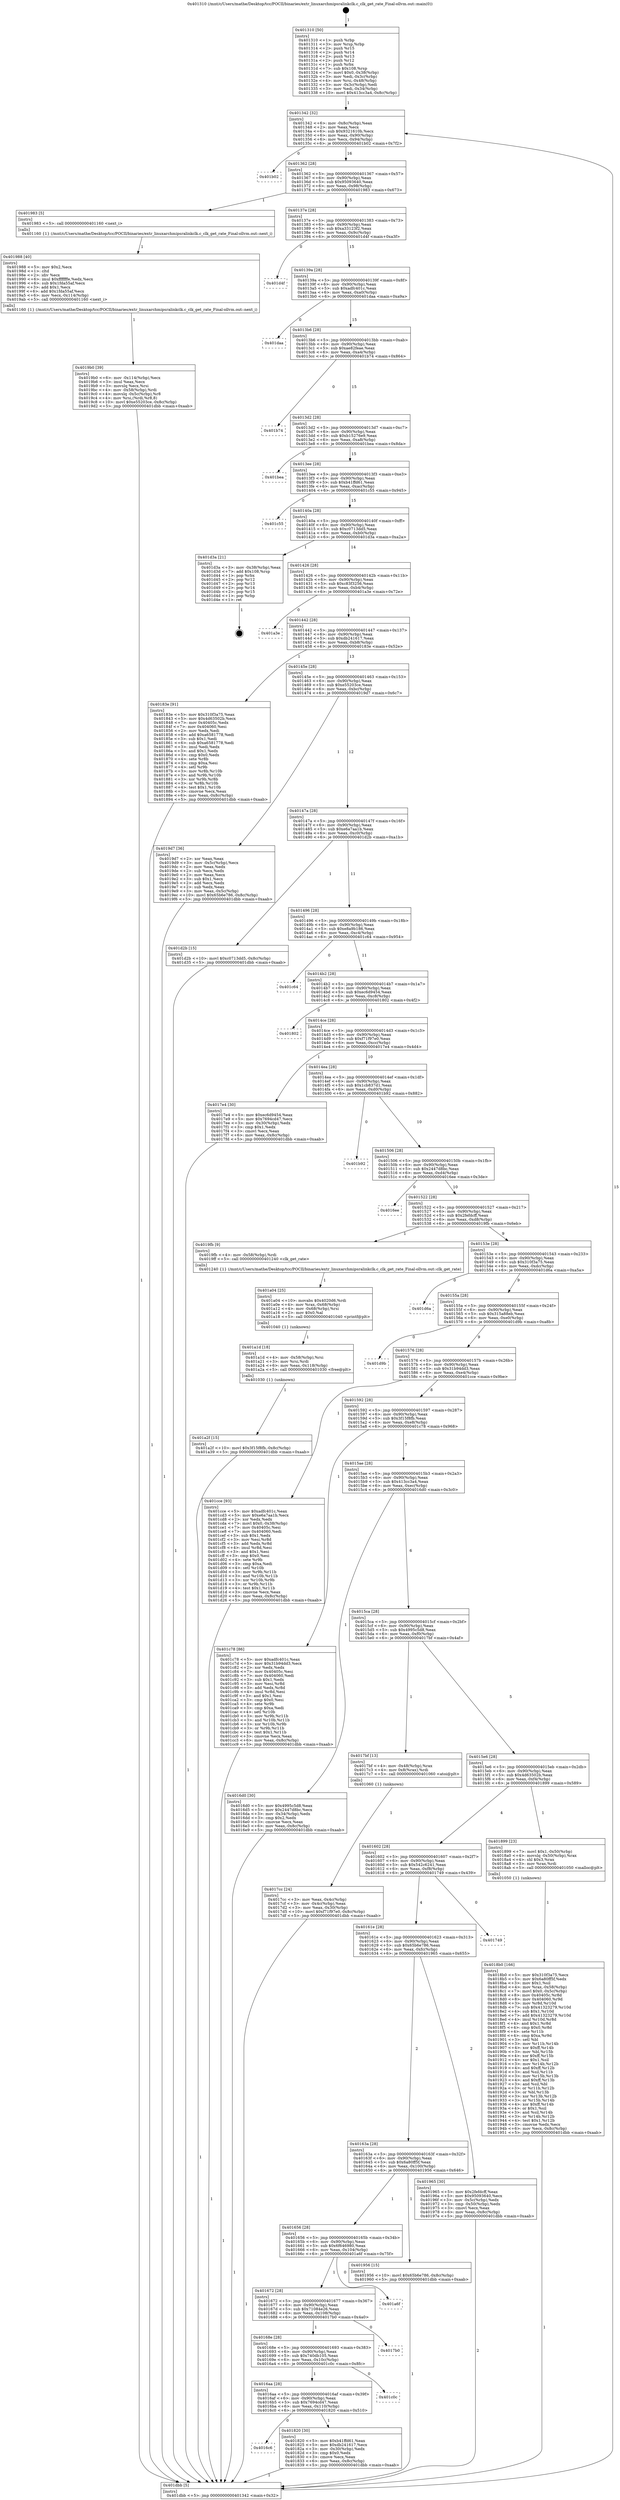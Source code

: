 digraph "0x401310" {
  label = "0x401310 (/mnt/c/Users/mathe/Desktop/tcc/POCII/binaries/extr_linuxarchmipsralinkclk.c_clk_get_rate_Final-ollvm.out::main(0))"
  labelloc = "t"
  node[shape=record]

  Entry [label="",width=0.3,height=0.3,shape=circle,fillcolor=black,style=filled]
  "0x401342" [label="{
     0x401342 [32]\l
     | [instrs]\l
     &nbsp;&nbsp;0x401342 \<+6\>: mov -0x8c(%rbp),%eax\l
     &nbsp;&nbsp;0x401348 \<+2\>: mov %eax,%ecx\l
     &nbsp;&nbsp;0x40134a \<+6\>: sub $0x9321610b,%ecx\l
     &nbsp;&nbsp;0x401350 \<+6\>: mov %eax,-0x90(%rbp)\l
     &nbsp;&nbsp;0x401356 \<+6\>: mov %ecx,-0x94(%rbp)\l
     &nbsp;&nbsp;0x40135c \<+6\>: je 0000000000401b02 \<main+0x7f2\>\l
  }"]
  "0x401b02" [label="{
     0x401b02\l
  }", style=dashed]
  "0x401362" [label="{
     0x401362 [28]\l
     | [instrs]\l
     &nbsp;&nbsp;0x401362 \<+5\>: jmp 0000000000401367 \<main+0x57\>\l
     &nbsp;&nbsp;0x401367 \<+6\>: mov -0x90(%rbp),%eax\l
     &nbsp;&nbsp;0x40136d \<+5\>: sub $0x95093640,%eax\l
     &nbsp;&nbsp;0x401372 \<+6\>: mov %eax,-0x98(%rbp)\l
     &nbsp;&nbsp;0x401378 \<+6\>: je 0000000000401983 \<main+0x673\>\l
  }"]
  Exit [label="",width=0.3,height=0.3,shape=circle,fillcolor=black,style=filled,peripheries=2]
  "0x401983" [label="{
     0x401983 [5]\l
     | [instrs]\l
     &nbsp;&nbsp;0x401983 \<+5\>: call 0000000000401160 \<next_i\>\l
     | [calls]\l
     &nbsp;&nbsp;0x401160 \{1\} (/mnt/c/Users/mathe/Desktop/tcc/POCII/binaries/extr_linuxarchmipsralinkclk.c_clk_get_rate_Final-ollvm.out::next_i)\l
  }"]
  "0x40137e" [label="{
     0x40137e [28]\l
     | [instrs]\l
     &nbsp;&nbsp;0x40137e \<+5\>: jmp 0000000000401383 \<main+0x73\>\l
     &nbsp;&nbsp;0x401383 \<+6\>: mov -0x90(%rbp),%eax\l
     &nbsp;&nbsp;0x401389 \<+5\>: sub $0xa33123f2,%eax\l
     &nbsp;&nbsp;0x40138e \<+6\>: mov %eax,-0x9c(%rbp)\l
     &nbsp;&nbsp;0x401394 \<+6\>: je 0000000000401d4f \<main+0xa3f\>\l
  }"]
  "0x401a2f" [label="{
     0x401a2f [15]\l
     | [instrs]\l
     &nbsp;&nbsp;0x401a2f \<+10\>: movl $0x3f15f8fb,-0x8c(%rbp)\l
     &nbsp;&nbsp;0x401a39 \<+5\>: jmp 0000000000401dbb \<main+0xaab\>\l
  }"]
  "0x401d4f" [label="{
     0x401d4f\l
  }", style=dashed]
  "0x40139a" [label="{
     0x40139a [28]\l
     | [instrs]\l
     &nbsp;&nbsp;0x40139a \<+5\>: jmp 000000000040139f \<main+0x8f\>\l
     &nbsp;&nbsp;0x40139f \<+6\>: mov -0x90(%rbp),%eax\l
     &nbsp;&nbsp;0x4013a5 \<+5\>: sub $0xadfc401c,%eax\l
     &nbsp;&nbsp;0x4013aa \<+6\>: mov %eax,-0xa0(%rbp)\l
     &nbsp;&nbsp;0x4013b0 \<+6\>: je 0000000000401daa \<main+0xa9a\>\l
  }"]
  "0x401a1d" [label="{
     0x401a1d [18]\l
     | [instrs]\l
     &nbsp;&nbsp;0x401a1d \<+4\>: mov -0x58(%rbp),%rsi\l
     &nbsp;&nbsp;0x401a21 \<+3\>: mov %rsi,%rdi\l
     &nbsp;&nbsp;0x401a24 \<+6\>: mov %eax,-0x118(%rbp)\l
     &nbsp;&nbsp;0x401a2a \<+5\>: call 0000000000401030 \<free@plt\>\l
     | [calls]\l
     &nbsp;&nbsp;0x401030 \{1\} (unknown)\l
  }"]
  "0x401daa" [label="{
     0x401daa\l
  }", style=dashed]
  "0x4013b6" [label="{
     0x4013b6 [28]\l
     | [instrs]\l
     &nbsp;&nbsp;0x4013b6 \<+5\>: jmp 00000000004013bb \<main+0xab\>\l
     &nbsp;&nbsp;0x4013bb \<+6\>: mov -0x90(%rbp),%eax\l
     &nbsp;&nbsp;0x4013c1 \<+5\>: sub $0xae82feae,%eax\l
     &nbsp;&nbsp;0x4013c6 \<+6\>: mov %eax,-0xa4(%rbp)\l
     &nbsp;&nbsp;0x4013cc \<+6\>: je 0000000000401b74 \<main+0x864\>\l
  }"]
  "0x401a04" [label="{
     0x401a04 [25]\l
     | [instrs]\l
     &nbsp;&nbsp;0x401a04 \<+10\>: movabs $0x4020d6,%rdi\l
     &nbsp;&nbsp;0x401a0e \<+4\>: mov %rax,-0x68(%rbp)\l
     &nbsp;&nbsp;0x401a12 \<+4\>: mov -0x68(%rbp),%rsi\l
     &nbsp;&nbsp;0x401a16 \<+2\>: mov $0x0,%al\l
     &nbsp;&nbsp;0x401a18 \<+5\>: call 0000000000401040 \<printf@plt\>\l
     | [calls]\l
     &nbsp;&nbsp;0x401040 \{1\} (unknown)\l
  }"]
  "0x401b74" [label="{
     0x401b74\l
  }", style=dashed]
  "0x4013d2" [label="{
     0x4013d2 [28]\l
     | [instrs]\l
     &nbsp;&nbsp;0x4013d2 \<+5\>: jmp 00000000004013d7 \<main+0xc7\>\l
     &nbsp;&nbsp;0x4013d7 \<+6\>: mov -0x90(%rbp),%eax\l
     &nbsp;&nbsp;0x4013dd \<+5\>: sub $0xb15276e9,%eax\l
     &nbsp;&nbsp;0x4013e2 \<+6\>: mov %eax,-0xa8(%rbp)\l
     &nbsp;&nbsp;0x4013e8 \<+6\>: je 0000000000401bea \<main+0x8da\>\l
  }"]
  "0x4019b0" [label="{
     0x4019b0 [39]\l
     | [instrs]\l
     &nbsp;&nbsp;0x4019b0 \<+6\>: mov -0x114(%rbp),%ecx\l
     &nbsp;&nbsp;0x4019b6 \<+3\>: imul %eax,%ecx\l
     &nbsp;&nbsp;0x4019b9 \<+3\>: movslq %ecx,%rsi\l
     &nbsp;&nbsp;0x4019bc \<+4\>: mov -0x58(%rbp),%rdi\l
     &nbsp;&nbsp;0x4019c0 \<+4\>: movslq -0x5c(%rbp),%r8\l
     &nbsp;&nbsp;0x4019c4 \<+4\>: mov %rsi,(%rdi,%r8,8)\l
     &nbsp;&nbsp;0x4019c8 \<+10\>: movl $0xe55203ce,-0x8c(%rbp)\l
     &nbsp;&nbsp;0x4019d2 \<+5\>: jmp 0000000000401dbb \<main+0xaab\>\l
  }"]
  "0x401bea" [label="{
     0x401bea\l
  }", style=dashed]
  "0x4013ee" [label="{
     0x4013ee [28]\l
     | [instrs]\l
     &nbsp;&nbsp;0x4013ee \<+5\>: jmp 00000000004013f3 \<main+0xe3\>\l
     &nbsp;&nbsp;0x4013f3 \<+6\>: mov -0x90(%rbp),%eax\l
     &nbsp;&nbsp;0x4013f9 \<+5\>: sub $0xb41ffd61,%eax\l
     &nbsp;&nbsp;0x4013fe \<+6\>: mov %eax,-0xac(%rbp)\l
     &nbsp;&nbsp;0x401404 \<+6\>: je 0000000000401c55 \<main+0x945\>\l
  }"]
  "0x401988" [label="{
     0x401988 [40]\l
     | [instrs]\l
     &nbsp;&nbsp;0x401988 \<+5\>: mov $0x2,%ecx\l
     &nbsp;&nbsp;0x40198d \<+1\>: cltd\l
     &nbsp;&nbsp;0x40198e \<+2\>: idiv %ecx\l
     &nbsp;&nbsp;0x401990 \<+6\>: imul $0xfffffffe,%edx,%ecx\l
     &nbsp;&nbsp;0x401996 \<+6\>: sub $0x1fda55af,%ecx\l
     &nbsp;&nbsp;0x40199c \<+3\>: add $0x1,%ecx\l
     &nbsp;&nbsp;0x40199f \<+6\>: add $0x1fda55af,%ecx\l
     &nbsp;&nbsp;0x4019a5 \<+6\>: mov %ecx,-0x114(%rbp)\l
     &nbsp;&nbsp;0x4019ab \<+5\>: call 0000000000401160 \<next_i\>\l
     | [calls]\l
     &nbsp;&nbsp;0x401160 \{1\} (/mnt/c/Users/mathe/Desktop/tcc/POCII/binaries/extr_linuxarchmipsralinkclk.c_clk_get_rate_Final-ollvm.out::next_i)\l
  }"]
  "0x401c55" [label="{
     0x401c55\l
  }", style=dashed]
  "0x40140a" [label="{
     0x40140a [28]\l
     | [instrs]\l
     &nbsp;&nbsp;0x40140a \<+5\>: jmp 000000000040140f \<main+0xff\>\l
     &nbsp;&nbsp;0x40140f \<+6\>: mov -0x90(%rbp),%eax\l
     &nbsp;&nbsp;0x401415 \<+5\>: sub $0xc0713dd5,%eax\l
     &nbsp;&nbsp;0x40141a \<+6\>: mov %eax,-0xb0(%rbp)\l
     &nbsp;&nbsp;0x401420 \<+6\>: je 0000000000401d3a \<main+0xa2a\>\l
  }"]
  "0x4018b0" [label="{
     0x4018b0 [166]\l
     | [instrs]\l
     &nbsp;&nbsp;0x4018b0 \<+5\>: mov $0x310f3a75,%ecx\l
     &nbsp;&nbsp;0x4018b5 \<+5\>: mov $0x6a80ff5f,%edx\l
     &nbsp;&nbsp;0x4018ba \<+3\>: mov $0x1,%sil\l
     &nbsp;&nbsp;0x4018bd \<+4\>: mov %rax,-0x58(%rbp)\l
     &nbsp;&nbsp;0x4018c1 \<+7\>: movl $0x0,-0x5c(%rbp)\l
     &nbsp;&nbsp;0x4018c8 \<+8\>: mov 0x40405c,%r8d\l
     &nbsp;&nbsp;0x4018d0 \<+8\>: mov 0x404060,%r9d\l
     &nbsp;&nbsp;0x4018d8 \<+3\>: mov %r8d,%r10d\l
     &nbsp;&nbsp;0x4018db \<+7\>: sub $0x41323279,%r10d\l
     &nbsp;&nbsp;0x4018e2 \<+4\>: sub $0x1,%r10d\l
     &nbsp;&nbsp;0x4018e6 \<+7\>: add $0x41323279,%r10d\l
     &nbsp;&nbsp;0x4018ed \<+4\>: imul %r10d,%r8d\l
     &nbsp;&nbsp;0x4018f1 \<+4\>: and $0x1,%r8d\l
     &nbsp;&nbsp;0x4018f5 \<+4\>: cmp $0x0,%r8d\l
     &nbsp;&nbsp;0x4018f9 \<+4\>: sete %r11b\l
     &nbsp;&nbsp;0x4018fd \<+4\>: cmp $0xa,%r9d\l
     &nbsp;&nbsp;0x401901 \<+3\>: setl %bl\l
     &nbsp;&nbsp;0x401904 \<+3\>: mov %r11b,%r14b\l
     &nbsp;&nbsp;0x401907 \<+4\>: xor $0xff,%r14b\l
     &nbsp;&nbsp;0x40190b \<+3\>: mov %bl,%r15b\l
     &nbsp;&nbsp;0x40190e \<+4\>: xor $0xff,%r15b\l
     &nbsp;&nbsp;0x401912 \<+4\>: xor $0x1,%sil\l
     &nbsp;&nbsp;0x401916 \<+3\>: mov %r14b,%r12b\l
     &nbsp;&nbsp;0x401919 \<+4\>: and $0xff,%r12b\l
     &nbsp;&nbsp;0x40191d \<+3\>: and %sil,%r11b\l
     &nbsp;&nbsp;0x401920 \<+3\>: mov %r15b,%r13b\l
     &nbsp;&nbsp;0x401923 \<+4\>: and $0xff,%r13b\l
     &nbsp;&nbsp;0x401927 \<+3\>: and %sil,%bl\l
     &nbsp;&nbsp;0x40192a \<+3\>: or %r11b,%r12b\l
     &nbsp;&nbsp;0x40192d \<+3\>: or %bl,%r13b\l
     &nbsp;&nbsp;0x401930 \<+3\>: xor %r13b,%r12b\l
     &nbsp;&nbsp;0x401933 \<+3\>: or %r15b,%r14b\l
     &nbsp;&nbsp;0x401936 \<+4\>: xor $0xff,%r14b\l
     &nbsp;&nbsp;0x40193a \<+4\>: or $0x1,%sil\l
     &nbsp;&nbsp;0x40193e \<+3\>: and %sil,%r14b\l
     &nbsp;&nbsp;0x401941 \<+3\>: or %r14b,%r12b\l
     &nbsp;&nbsp;0x401944 \<+4\>: test $0x1,%r12b\l
     &nbsp;&nbsp;0x401948 \<+3\>: cmovne %edx,%ecx\l
     &nbsp;&nbsp;0x40194b \<+6\>: mov %ecx,-0x8c(%rbp)\l
     &nbsp;&nbsp;0x401951 \<+5\>: jmp 0000000000401dbb \<main+0xaab\>\l
  }"]
  "0x401d3a" [label="{
     0x401d3a [21]\l
     | [instrs]\l
     &nbsp;&nbsp;0x401d3a \<+3\>: mov -0x38(%rbp),%eax\l
     &nbsp;&nbsp;0x401d3d \<+7\>: add $0x108,%rsp\l
     &nbsp;&nbsp;0x401d44 \<+1\>: pop %rbx\l
     &nbsp;&nbsp;0x401d45 \<+2\>: pop %r12\l
     &nbsp;&nbsp;0x401d47 \<+2\>: pop %r13\l
     &nbsp;&nbsp;0x401d49 \<+2\>: pop %r14\l
     &nbsp;&nbsp;0x401d4b \<+2\>: pop %r15\l
     &nbsp;&nbsp;0x401d4d \<+1\>: pop %rbp\l
     &nbsp;&nbsp;0x401d4e \<+1\>: ret\l
  }"]
  "0x401426" [label="{
     0x401426 [28]\l
     | [instrs]\l
     &nbsp;&nbsp;0x401426 \<+5\>: jmp 000000000040142b \<main+0x11b\>\l
     &nbsp;&nbsp;0x40142b \<+6\>: mov -0x90(%rbp),%eax\l
     &nbsp;&nbsp;0x401431 \<+5\>: sub $0xc83f3256,%eax\l
     &nbsp;&nbsp;0x401436 \<+6\>: mov %eax,-0xb4(%rbp)\l
     &nbsp;&nbsp;0x40143c \<+6\>: je 0000000000401a3e \<main+0x72e\>\l
  }"]
  "0x4016c6" [label="{
     0x4016c6\l
  }", style=dashed]
  "0x401a3e" [label="{
     0x401a3e\l
  }", style=dashed]
  "0x401442" [label="{
     0x401442 [28]\l
     | [instrs]\l
     &nbsp;&nbsp;0x401442 \<+5\>: jmp 0000000000401447 \<main+0x137\>\l
     &nbsp;&nbsp;0x401447 \<+6\>: mov -0x90(%rbp),%eax\l
     &nbsp;&nbsp;0x40144d \<+5\>: sub $0xdb241617,%eax\l
     &nbsp;&nbsp;0x401452 \<+6\>: mov %eax,-0xb8(%rbp)\l
     &nbsp;&nbsp;0x401458 \<+6\>: je 000000000040183e \<main+0x52e\>\l
  }"]
  "0x401820" [label="{
     0x401820 [30]\l
     | [instrs]\l
     &nbsp;&nbsp;0x401820 \<+5\>: mov $0xb41ffd61,%eax\l
     &nbsp;&nbsp;0x401825 \<+5\>: mov $0xdb241617,%ecx\l
     &nbsp;&nbsp;0x40182a \<+3\>: mov -0x30(%rbp),%edx\l
     &nbsp;&nbsp;0x40182d \<+3\>: cmp $0x0,%edx\l
     &nbsp;&nbsp;0x401830 \<+3\>: cmove %ecx,%eax\l
     &nbsp;&nbsp;0x401833 \<+6\>: mov %eax,-0x8c(%rbp)\l
     &nbsp;&nbsp;0x401839 \<+5\>: jmp 0000000000401dbb \<main+0xaab\>\l
  }"]
  "0x40183e" [label="{
     0x40183e [91]\l
     | [instrs]\l
     &nbsp;&nbsp;0x40183e \<+5\>: mov $0x310f3a75,%eax\l
     &nbsp;&nbsp;0x401843 \<+5\>: mov $0x4d63502b,%ecx\l
     &nbsp;&nbsp;0x401848 \<+7\>: mov 0x40405c,%edx\l
     &nbsp;&nbsp;0x40184f \<+7\>: mov 0x404060,%esi\l
     &nbsp;&nbsp;0x401856 \<+2\>: mov %edx,%edi\l
     &nbsp;&nbsp;0x401858 \<+6\>: add $0xa6581778,%edi\l
     &nbsp;&nbsp;0x40185e \<+3\>: sub $0x1,%edi\l
     &nbsp;&nbsp;0x401861 \<+6\>: sub $0xa6581778,%edi\l
     &nbsp;&nbsp;0x401867 \<+3\>: imul %edi,%edx\l
     &nbsp;&nbsp;0x40186a \<+3\>: and $0x1,%edx\l
     &nbsp;&nbsp;0x40186d \<+3\>: cmp $0x0,%edx\l
     &nbsp;&nbsp;0x401870 \<+4\>: sete %r8b\l
     &nbsp;&nbsp;0x401874 \<+3\>: cmp $0xa,%esi\l
     &nbsp;&nbsp;0x401877 \<+4\>: setl %r9b\l
     &nbsp;&nbsp;0x40187b \<+3\>: mov %r8b,%r10b\l
     &nbsp;&nbsp;0x40187e \<+3\>: and %r9b,%r10b\l
     &nbsp;&nbsp;0x401881 \<+3\>: xor %r9b,%r8b\l
     &nbsp;&nbsp;0x401884 \<+3\>: or %r8b,%r10b\l
     &nbsp;&nbsp;0x401887 \<+4\>: test $0x1,%r10b\l
     &nbsp;&nbsp;0x40188b \<+3\>: cmovne %ecx,%eax\l
     &nbsp;&nbsp;0x40188e \<+6\>: mov %eax,-0x8c(%rbp)\l
     &nbsp;&nbsp;0x401894 \<+5\>: jmp 0000000000401dbb \<main+0xaab\>\l
  }"]
  "0x40145e" [label="{
     0x40145e [28]\l
     | [instrs]\l
     &nbsp;&nbsp;0x40145e \<+5\>: jmp 0000000000401463 \<main+0x153\>\l
     &nbsp;&nbsp;0x401463 \<+6\>: mov -0x90(%rbp),%eax\l
     &nbsp;&nbsp;0x401469 \<+5\>: sub $0xe55203ce,%eax\l
     &nbsp;&nbsp;0x40146e \<+6\>: mov %eax,-0xbc(%rbp)\l
     &nbsp;&nbsp;0x401474 \<+6\>: je 00000000004019d7 \<main+0x6c7\>\l
  }"]
  "0x4016aa" [label="{
     0x4016aa [28]\l
     | [instrs]\l
     &nbsp;&nbsp;0x4016aa \<+5\>: jmp 00000000004016af \<main+0x39f\>\l
     &nbsp;&nbsp;0x4016af \<+6\>: mov -0x90(%rbp),%eax\l
     &nbsp;&nbsp;0x4016b5 \<+5\>: sub $0x7694cd47,%eax\l
     &nbsp;&nbsp;0x4016ba \<+6\>: mov %eax,-0x110(%rbp)\l
     &nbsp;&nbsp;0x4016c0 \<+6\>: je 0000000000401820 \<main+0x510\>\l
  }"]
  "0x4019d7" [label="{
     0x4019d7 [36]\l
     | [instrs]\l
     &nbsp;&nbsp;0x4019d7 \<+2\>: xor %eax,%eax\l
     &nbsp;&nbsp;0x4019d9 \<+3\>: mov -0x5c(%rbp),%ecx\l
     &nbsp;&nbsp;0x4019dc \<+2\>: mov %eax,%edx\l
     &nbsp;&nbsp;0x4019de \<+2\>: sub %ecx,%edx\l
     &nbsp;&nbsp;0x4019e0 \<+2\>: mov %eax,%ecx\l
     &nbsp;&nbsp;0x4019e2 \<+3\>: sub $0x1,%ecx\l
     &nbsp;&nbsp;0x4019e5 \<+2\>: add %ecx,%edx\l
     &nbsp;&nbsp;0x4019e7 \<+2\>: sub %edx,%eax\l
     &nbsp;&nbsp;0x4019e9 \<+3\>: mov %eax,-0x5c(%rbp)\l
     &nbsp;&nbsp;0x4019ec \<+10\>: movl $0x65b6e786,-0x8c(%rbp)\l
     &nbsp;&nbsp;0x4019f6 \<+5\>: jmp 0000000000401dbb \<main+0xaab\>\l
  }"]
  "0x40147a" [label="{
     0x40147a [28]\l
     | [instrs]\l
     &nbsp;&nbsp;0x40147a \<+5\>: jmp 000000000040147f \<main+0x16f\>\l
     &nbsp;&nbsp;0x40147f \<+6\>: mov -0x90(%rbp),%eax\l
     &nbsp;&nbsp;0x401485 \<+5\>: sub $0xe6a7aa1b,%eax\l
     &nbsp;&nbsp;0x40148a \<+6\>: mov %eax,-0xc0(%rbp)\l
     &nbsp;&nbsp;0x401490 \<+6\>: je 0000000000401d2b \<main+0xa1b\>\l
  }"]
  "0x401c0c" [label="{
     0x401c0c\l
  }", style=dashed]
  "0x401d2b" [label="{
     0x401d2b [15]\l
     | [instrs]\l
     &nbsp;&nbsp;0x401d2b \<+10\>: movl $0xc0713dd5,-0x8c(%rbp)\l
     &nbsp;&nbsp;0x401d35 \<+5\>: jmp 0000000000401dbb \<main+0xaab\>\l
  }"]
  "0x401496" [label="{
     0x401496 [28]\l
     | [instrs]\l
     &nbsp;&nbsp;0x401496 \<+5\>: jmp 000000000040149b \<main+0x18b\>\l
     &nbsp;&nbsp;0x40149b \<+6\>: mov -0x90(%rbp),%eax\l
     &nbsp;&nbsp;0x4014a1 \<+5\>: sub $0xe8a9b186,%eax\l
     &nbsp;&nbsp;0x4014a6 \<+6\>: mov %eax,-0xc4(%rbp)\l
     &nbsp;&nbsp;0x4014ac \<+6\>: je 0000000000401c64 \<main+0x954\>\l
  }"]
  "0x40168e" [label="{
     0x40168e [28]\l
     | [instrs]\l
     &nbsp;&nbsp;0x40168e \<+5\>: jmp 0000000000401693 \<main+0x383\>\l
     &nbsp;&nbsp;0x401693 \<+6\>: mov -0x90(%rbp),%eax\l
     &nbsp;&nbsp;0x401699 \<+5\>: sub $0x740db105,%eax\l
     &nbsp;&nbsp;0x40169e \<+6\>: mov %eax,-0x10c(%rbp)\l
     &nbsp;&nbsp;0x4016a4 \<+6\>: je 0000000000401c0c \<main+0x8fc\>\l
  }"]
  "0x401c64" [label="{
     0x401c64\l
  }", style=dashed]
  "0x4014b2" [label="{
     0x4014b2 [28]\l
     | [instrs]\l
     &nbsp;&nbsp;0x4014b2 \<+5\>: jmp 00000000004014b7 \<main+0x1a7\>\l
     &nbsp;&nbsp;0x4014b7 \<+6\>: mov -0x90(%rbp),%eax\l
     &nbsp;&nbsp;0x4014bd \<+5\>: sub $0xec6d9454,%eax\l
     &nbsp;&nbsp;0x4014c2 \<+6\>: mov %eax,-0xc8(%rbp)\l
     &nbsp;&nbsp;0x4014c8 \<+6\>: je 0000000000401802 \<main+0x4f2\>\l
  }"]
  "0x4017b0" [label="{
     0x4017b0\l
  }", style=dashed]
  "0x401802" [label="{
     0x401802\l
  }", style=dashed]
  "0x4014ce" [label="{
     0x4014ce [28]\l
     | [instrs]\l
     &nbsp;&nbsp;0x4014ce \<+5\>: jmp 00000000004014d3 \<main+0x1c3\>\l
     &nbsp;&nbsp;0x4014d3 \<+6\>: mov -0x90(%rbp),%eax\l
     &nbsp;&nbsp;0x4014d9 \<+5\>: sub $0xf71f97e0,%eax\l
     &nbsp;&nbsp;0x4014de \<+6\>: mov %eax,-0xcc(%rbp)\l
     &nbsp;&nbsp;0x4014e4 \<+6\>: je 00000000004017e4 \<main+0x4d4\>\l
  }"]
  "0x401672" [label="{
     0x401672 [28]\l
     | [instrs]\l
     &nbsp;&nbsp;0x401672 \<+5\>: jmp 0000000000401677 \<main+0x367\>\l
     &nbsp;&nbsp;0x401677 \<+6\>: mov -0x90(%rbp),%eax\l
     &nbsp;&nbsp;0x40167d \<+5\>: sub $0x71084e26,%eax\l
     &nbsp;&nbsp;0x401682 \<+6\>: mov %eax,-0x108(%rbp)\l
     &nbsp;&nbsp;0x401688 \<+6\>: je 00000000004017b0 \<main+0x4a0\>\l
  }"]
  "0x4017e4" [label="{
     0x4017e4 [30]\l
     | [instrs]\l
     &nbsp;&nbsp;0x4017e4 \<+5\>: mov $0xec6d9454,%eax\l
     &nbsp;&nbsp;0x4017e9 \<+5\>: mov $0x7694cd47,%ecx\l
     &nbsp;&nbsp;0x4017ee \<+3\>: mov -0x30(%rbp),%edx\l
     &nbsp;&nbsp;0x4017f1 \<+3\>: cmp $0x1,%edx\l
     &nbsp;&nbsp;0x4017f4 \<+3\>: cmovl %ecx,%eax\l
     &nbsp;&nbsp;0x4017f7 \<+6\>: mov %eax,-0x8c(%rbp)\l
     &nbsp;&nbsp;0x4017fd \<+5\>: jmp 0000000000401dbb \<main+0xaab\>\l
  }"]
  "0x4014ea" [label="{
     0x4014ea [28]\l
     | [instrs]\l
     &nbsp;&nbsp;0x4014ea \<+5\>: jmp 00000000004014ef \<main+0x1df\>\l
     &nbsp;&nbsp;0x4014ef \<+6\>: mov -0x90(%rbp),%eax\l
     &nbsp;&nbsp;0x4014f5 \<+5\>: sub $0x1cb837d1,%eax\l
     &nbsp;&nbsp;0x4014fa \<+6\>: mov %eax,-0xd0(%rbp)\l
     &nbsp;&nbsp;0x401500 \<+6\>: je 0000000000401b92 \<main+0x882\>\l
  }"]
  "0x401a6f" [label="{
     0x401a6f\l
  }", style=dashed]
  "0x401b92" [label="{
     0x401b92\l
  }", style=dashed]
  "0x401506" [label="{
     0x401506 [28]\l
     | [instrs]\l
     &nbsp;&nbsp;0x401506 \<+5\>: jmp 000000000040150b \<main+0x1fb\>\l
     &nbsp;&nbsp;0x40150b \<+6\>: mov -0x90(%rbp),%eax\l
     &nbsp;&nbsp;0x401511 \<+5\>: sub $0x2447d8bc,%eax\l
     &nbsp;&nbsp;0x401516 \<+6\>: mov %eax,-0xd4(%rbp)\l
     &nbsp;&nbsp;0x40151c \<+6\>: je 00000000004016ee \<main+0x3de\>\l
  }"]
  "0x401656" [label="{
     0x401656 [28]\l
     | [instrs]\l
     &nbsp;&nbsp;0x401656 \<+5\>: jmp 000000000040165b \<main+0x34b\>\l
     &nbsp;&nbsp;0x40165b \<+6\>: mov -0x90(%rbp),%eax\l
     &nbsp;&nbsp;0x401661 \<+5\>: sub $0x6f646980,%eax\l
     &nbsp;&nbsp;0x401666 \<+6\>: mov %eax,-0x104(%rbp)\l
     &nbsp;&nbsp;0x40166c \<+6\>: je 0000000000401a6f \<main+0x75f\>\l
  }"]
  "0x4016ee" [label="{
     0x4016ee\l
  }", style=dashed]
  "0x401522" [label="{
     0x401522 [28]\l
     | [instrs]\l
     &nbsp;&nbsp;0x401522 \<+5\>: jmp 0000000000401527 \<main+0x217\>\l
     &nbsp;&nbsp;0x401527 \<+6\>: mov -0x90(%rbp),%eax\l
     &nbsp;&nbsp;0x40152d \<+5\>: sub $0x2fefdcff,%eax\l
     &nbsp;&nbsp;0x401532 \<+6\>: mov %eax,-0xd8(%rbp)\l
     &nbsp;&nbsp;0x401538 \<+6\>: je 00000000004019fb \<main+0x6eb\>\l
  }"]
  "0x401956" [label="{
     0x401956 [15]\l
     | [instrs]\l
     &nbsp;&nbsp;0x401956 \<+10\>: movl $0x65b6e786,-0x8c(%rbp)\l
     &nbsp;&nbsp;0x401960 \<+5\>: jmp 0000000000401dbb \<main+0xaab\>\l
  }"]
  "0x4019fb" [label="{
     0x4019fb [9]\l
     | [instrs]\l
     &nbsp;&nbsp;0x4019fb \<+4\>: mov -0x58(%rbp),%rdi\l
     &nbsp;&nbsp;0x4019ff \<+5\>: call 0000000000401240 \<clk_get_rate\>\l
     | [calls]\l
     &nbsp;&nbsp;0x401240 \{1\} (/mnt/c/Users/mathe/Desktop/tcc/POCII/binaries/extr_linuxarchmipsralinkclk.c_clk_get_rate_Final-ollvm.out::clk_get_rate)\l
  }"]
  "0x40153e" [label="{
     0x40153e [28]\l
     | [instrs]\l
     &nbsp;&nbsp;0x40153e \<+5\>: jmp 0000000000401543 \<main+0x233\>\l
     &nbsp;&nbsp;0x401543 \<+6\>: mov -0x90(%rbp),%eax\l
     &nbsp;&nbsp;0x401549 \<+5\>: sub $0x310f3a75,%eax\l
     &nbsp;&nbsp;0x40154e \<+6\>: mov %eax,-0xdc(%rbp)\l
     &nbsp;&nbsp;0x401554 \<+6\>: je 0000000000401d6a \<main+0xa5a\>\l
  }"]
  "0x40163a" [label="{
     0x40163a [28]\l
     | [instrs]\l
     &nbsp;&nbsp;0x40163a \<+5\>: jmp 000000000040163f \<main+0x32f\>\l
     &nbsp;&nbsp;0x40163f \<+6\>: mov -0x90(%rbp),%eax\l
     &nbsp;&nbsp;0x401645 \<+5\>: sub $0x6a80ff5f,%eax\l
     &nbsp;&nbsp;0x40164a \<+6\>: mov %eax,-0x100(%rbp)\l
     &nbsp;&nbsp;0x401650 \<+6\>: je 0000000000401956 \<main+0x646\>\l
  }"]
  "0x401d6a" [label="{
     0x401d6a\l
  }", style=dashed]
  "0x40155a" [label="{
     0x40155a [28]\l
     | [instrs]\l
     &nbsp;&nbsp;0x40155a \<+5\>: jmp 000000000040155f \<main+0x24f\>\l
     &nbsp;&nbsp;0x40155f \<+6\>: mov -0x90(%rbp),%eax\l
     &nbsp;&nbsp;0x401565 \<+5\>: sub $0x315a88eb,%eax\l
     &nbsp;&nbsp;0x40156a \<+6\>: mov %eax,-0xe0(%rbp)\l
     &nbsp;&nbsp;0x401570 \<+6\>: je 0000000000401d9b \<main+0xa8b\>\l
  }"]
  "0x401965" [label="{
     0x401965 [30]\l
     | [instrs]\l
     &nbsp;&nbsp;0x401965 \<+5\>: mov $0x2fefdcff,%eax\l
     &nbsp;&nbsp;0x40196a \<+5\>: mov $0x95093640,%ecx\l
     &nbsp;&nbsp;0x40196f \<+3\>: mov -0x5c(%rbp),%edx\l
     &nbsp;&nbsp;0x401972 \<+3\>: cmp -0x50(%rbp),%edx\l
     &nbsp;&nbsp;0x401975 \<+3\>: cmovl %ecx,%eax\l
     &nbsp;&nbsp;0x401978 \<+6\>: mov %eax,-0x8c(%rbp)\l
     &nbsp;&nbsp;0x40197e \<+5\>: jmp 0000000000401dbb \<main+0xaab\>\l
  }"]
  "0x401d9b" [label="{
     0x401d9b\l
  }", style=dashed]
  "0x401576" [label="{
     0x401576 [28]\l
     | [instrs]\l
     &nbsp;&nbsp;0x401576 \<+5\>: jmp 000000000040157b \<main+0x26b\>\l
     &nbsp;&nbsp;0x40157b \<+6\>: mov -0x90(%rbp),%eax\l
     &nbsp;&nbsp;0x401581 \<+5\>: sub $0x31b94dd3,%eax\l
     &nbsp;&nbsp;0x401586 \<+6\>: mov %eax,-0xe4(%rbp)\l
     &nbsp;&nbsp;0x40158c \<+6\>: je 0000000000401cce \<main+0x9be\>\l
  }"]
  "0x40161e" [label="{
     0x40161e [28]\l
     | [instrs]\l
     &nbsp;&nbsp;0x40161e \<+5\>: jmp 0000000000401623 \<main+0x313\>\l
     &nbsp;&nbsp;0x401623 \<+6\>: mov -0x90(%rbp),%eax\l
     &nbsp;&nbsp;0x401629 \<+5\>: sub $0x65b6e786,%eax\l
     &nbsp;&nbsp;0x40162e \<+6\>: mov %eax,-0xfc(%rbp)\l
     &nbsp;&nbsp;0x401634 \<+6\>: je 0000000000401965 \<main+0x655\>\l
  }"]
  "0x401cce" [label="{
     0x401cce [93]\l
     | [instrs]\l
     &nbsp;&nbsp;0x401cce \<+5\>: mov $0xadfc401c,%eax\l
     &nbsp;&nbsp;0x401cd3 \<+5\>: mov $0xe6a7aa1b,%ecx\l
     &nbsp;&nbsp;0x401cd8 \<+2\>: xor %edx,%edx\l
     &nbsp;&nbsp;0x401cda \<+7\>: movl $0x0,-0x38(%rbp)\l
     &nbsp;&nbsp;0x401ce1 \<+7\>: mov 0x40405c,%esi\l
     &nbsp;&nbsp;0x401ce8 \<+7\>: mov 0x404060,%edi\l
     &nbsp;&nbsp;0x401cef \<+3\>: sub $0x1,%edx\l
     &nbsp;&nbsp;0x401cf2 \<+3\>: mov %esi,%r8d\l
     &nbsp;&nbsp;0x401cf5 \<+3\>: add %edx,%r8d\l
     &nbsp;&nbsp;0x401cf8 \<+4\>: imul %r8d,%esi\l
     &nbsp;&nbsp;0x401cfc \<+3\>: and $0x1,%esi\l
     &nbsp;&nbsp;0x401cff \<+3\>: cmp $0x0,%esi\l
     &nbsp;&nbsp;0x401d02 \<+4\>: sete %r9b\l
     &nbsp;&nbsp;0x401d06 \<+3\>: cmp $0xa,%edi\l
     &nbsp;&nbsp;0x401d09 \<+4\>: setl %r10b\l
     &nbsp;&nbsp;0x401d0d \<+3\>: mov %r9b,%r11b\l
     &nbsp;&nbsp;0x401d10 \<+3\>: and %r10b,%r11b\l
     &nbsp;&nbsp;0x401d13 \<+3\>: xor %r10b,%r9b\l
     &nbsp;&nbsp;0x401d16 \<+3\>: or %r9b,%r11b\l
     &nbsp;&nbsp;0x401d19 \<+4\>: test $0x1,%r11b\l
     &nbsp;&nbsp;0x401d1d \<+3\>: cmovne %ecx,%eax\l
     &nbsp;&nbsp;0x401d20 \<+6\>: mov %eax,-0x8c(%rbp)\l
     &nbsp;&nbsp;0x401d26 \<+5\>: jmp 0000000000401dbb \<main+0xaab\>\l
  }"]
  "0x401592" [label="{
     0x401592 [28]\l
     | [instrs]\l
     &nbsp;&nbsp;0x401592 \<+5\>: jmp 0000000000401597 \<main+0x287\>\l
     &nbsp;&nbsp;0x401597 \<+6\>: mov -0x90(%rbp),%eax\l
     &nbsp;&nbsp;0x40159d \<+5\>: sub $0x3f15f8fb,%eax\l
     &nbsp;&nbsp;0x4015a2 \<+6\>: mov %eax,-0xe8(%rbp)\l
     &nbsp;&nbsp;0x4015a8 \<+6\>: je 0000000000401c78 \<main+0x968\>\l
  }"]
  "0x401749" [label="{
     0x401749\l
  }", style=dashed]
  "0x401c78" [label="{
     0x401c78 [86]\l
     | [instrs]\l
     &nbsp;&nbsp;0x401c78 \<+5\>: mov $0xadfc401c,%eax\l
     &nbsp;&nbsp;0x401c7d \<+5\>: mov $0x31b94dd3,%ecx\l
     &nbsp;&nbsp;0x401c82 \<+2\>: xor %edx,%edx\l
     &nbsp;&nbsp;0x401c84 \<+7\>: mov 0x40405c,%esi\l
     &nbsp;&nbsp;0x401c8b \<+7\>: mov 0x404060,%edi\l
     &nbsp;&nbsp;0x401c92 \<+3\>: sub $0x1,%edx\l
     &nbsp;&nbsp;0x401c95 \<+3\>: mov %esi,%r8d\l
     &nbsp;&nbsp;0x401c98 \<+3\>: add %edx,%r8d\l
     &nbsp;&nbsp;0x401c9b \<+4\>: imul %r8d,%esi\l
     &nbsp;&nbsp;0x401c9f \<+3\>: and $0x1,%esi\l
     &nbsp;&nbsp;0x401ca2 \<+3\>: cmp $0x0,%esi\l
     &nbsp;&nbsp;0x401ca5 \<+4\>: sete %r9b\l
     &nbsp;&nbsp;0x401ca9 \<+3\>: cmp $0xa,%edi\l
     &nbsp;&nbsp;0x401cac \<+4\>: setl %r10b\l
     &nbsp;&nbsp;0x401cb0 \<+3\>: mov %r9b,%r11b\l
     &nbsp;&nbsp;0x401cb3 \<+3\>: and %r10b,%r11b\l
     &nbsp;&nbsp;0x401cb6 \<+3\>: xor %r10b,%r9b\l
     &nbsp;&nbsp;0x401cb9 \<+3\>: or %r9b,%r11b\l
     &nbsp;&nbsp;0x401cbc \<+4\>: test $0x1,%r11b\l
     &nbsp;&nbsp;0x401cc0 \<+3\>: cmovne %ecx,%eax\l
     &nbsp;&nbsp;0x401cc3 \<+6\>: mov %eax,-0x8c(%rbp)\l
     &nbsp;&nbsp;0x401cc9 \<+5\>: jmp 0000000000401dbb \<main+0xaab\>\l
  }"]
  "0x4015ae" [label="{
     0x4015ae [28]\l
     | [instrs]\l
     &nbsp;&nbsp;0x4015ae \<+5\>: jmp 00000000004015b3 \<main+0x2a3\>\l
     &nbsp;&nbsp;0x4015b3 \<+6\>: mov -0x90(%rbp),%eax\l
     &nbsp;&nbsp;0x4015b9 \<+5\>: sub $0x413cc3a4,%eax\l
     &nbsp;&nbsp;0x4015be \<+6\>: mov %eax,-0xec(%rbp)\l
     &nbsp;&nbsp;0x4015c4 \<+6\>: je 00000000004016d0 \<main+0x3c0\>\l
  }"]
  "0x401602" [label="{
     0x401602 [28]\l
     | [instrs]\l
     &nbsp;&nbsp;0x401602 \<+5\>: jmp 0000000000401607 \<main+0x2f7\>\l
     &nbsp;&nbsp;0x401607 \<+6\>: mov -0x90(%rbp),%eax\l
     &nbsp;&nbsp;0x40160d \<+5\>: sub $0x542c6241,%eax\l
     &nbsp;&nbsp;0x401612 \<+6\>: mov %eax,-0xf8(%rbp)\l
     &nbsp;&nbsp;0x401618 \<+6\>: je 0000000000401749 \<main+0x439\>\l
  }"]
  "0x4016d0" [label="{
     0x4016d0 [30]\l
     | [instrs]\l
     &nbsp;&nbsp;0x4016d0 \<+5\>: mov $0x4995c5d8,%eax\l
     &nbsp;&nbsp;0x4016d5 \<+5\>: mov $0x2447d8bc,%ecx\l
     &nbsp;&nbsp;0x4016da \<+3\>: mov -0x34(%rbp),%edx\l
     &nbsp;&nbsp;0x4016dd \<+3\>: cmp $0x2,%edx\l
     &nbsp;&nbsp;0x4016e0 \<+3\>: cmovne %ecx,%eax\l
     &nbsp;&nbsp;0x4016e3 \<+6\>: mov %eax,-0x8c(%rbp)\l
     &nbsp;&nbsp;0x4016e9 \<+5\>: jmp 0000000000401dbb \<main+0xaab\>\l
  }"]
  "0x4015ca" [label="{
     0x4015ca [28]\l
     | [instrs]\l
     &nbsp;&nbsp;0x4015ca \<+5\>: jmp 00000000004015cf \<main+0x2bf\>\l
     &nbsp;&nbsp;0x4015cf \<+6\>: mov -0x90(%rbp),%eax\l
     &nbsp;&nbsp;0x4015d5 \<+5\>: sub $0x4995c5d8,%eax\l
     &nbsp;&nbsp;0x4015da \<+6\>: mov %eax,-0xf0(%rbp)\l
     &nbsp;&nbsp;0x4015e0 \<+6\>: je 00000000004017bf \<main+0x4af\>\l
  }"]
  "0x401dbb" [label="{
     0x401dbb [5]\l
     | [instrs]\l
     &nbsp;&nbsp;0x401dbb \<+5\>: jmp 0000000000401342 \<main+0x32\>\l
  }"]
  "0x401310" [label="{
     0x401310 [50]\l
     | [instrs]\l
     &nbsp;&nbsp;0x401310 \<+1\>: push %rbp\l
     &nbsp;&nbsp;0x401311 \<+3\>: mov %rsp,%rbp\l
     &nbsp;&nbsp;0x401314 \<+2\>: push %r15\l
     &nbsp;&nbsp;0x401316 \<+2\>: push %r14\l
     &nbsp;&nbsp;0x401318 \<+2\>: push %r13\l
     &nbsp;&nbsp;0x40131a \<+2\>: push %r12\l
     &nbsp;&nbsp;0x40131c \<+1\>: push %rbx\l
     &nbsp;&nbsp;0x40131d \<+7\>: sub $0x108,%rsp\l
     &nbsp;&nbsp;0x401324 \<+7\>: movl $0x0,-0x38(%rbp)\l
     &nbsp;&nbsp;0x40132b \<+3\>: mov %edi,-0x3c(%rbp)\l
     &nbsp;&nbsp;0x40132e \<+4\>: mov %rsi,-0x48(%rbp)\l
     &nbsp;&nbsp;0x401332 \<+3\>: mov -0x3c(%rbp),%edi\l
     &nbsp;&nbsp;0x401335 \<+3\>: mov %edi,-0x34(%rbp)\l
     &nbsp;&nbsp;0x401338 \<+10\>: movl $0x413cc3a4,-0x8c(%rbp)\l
  }"]
  "0x401899" [label="{
     0x401899 [23]\l
     | [instrs]\l
     &nbsp;&nbsp;0x401899 \<+7\>: movl $0x1,-0x50(%rbp)\l
     &nbsp;&nbsp;0x4018a0 \<+4\>: movslq -0x50(%rbp),%rax\l
     &nbsp;&nbsp;0x4018a4 \<+4\>: shl $0x3,%rax\l
     &nbsp;&nbsp;0x4018a8 \<+3\>: mov %rax,%rdi\l
     &nbsp;&nbsp;0x4018ab \<+5\>: call 0000000000401050 \<malloc@plt\>\l
     | [calls]\l
     &nbsp;&nbsp;0x401050 \{1\} (unknown)\l
  }"]
  "0x4017bf" [label="{
     0x4017bf [13]\l
     | [instrs]\l
     &nbsp;&nbsp;0x4017bf \<+4\>: mov -0x48(%rbp),%rax\l
     &nbsp;&nbsp;0x4017c3 \<+4\>: mov 0x8(%rax),%rdi\l
     &nbsp;&nbsp;0x4017c7 \<+5\>: call 0000000000401060 \<atoi@plt\>\l
     | [calls]\l
     &nbsp;&nbsp;0x401060 \{1\} (unknown)\l
  }"]
  "0x4015e6" [label="{
     0x4015e6 [28]\l
     | [instrs]\l
     &nbsp;&nbsp;0x4015e6 \<+5\>: jmp 00000000004015eb \<main+0x2db\>\l
     &nbsp;&nbsp;0x4015eb \<+6\>: mov -0x90(%rbp),%eax\l
     &nbsp;&nbsp;0x4015f1 \<+5\>: sub $0x4d63502b,%eax\l
     &nbsp;&nbsp;0x4015f6 \<+6\>: mov %eax,-0xf4(%rbp)\l
     &nbsp;&nbsp;0x4015fc \<+6\>: je 0000000000401899 \<main+0x589\>\l
  }"]
  "0x4017cc" [label="{
     0x4017cc [24]\l
     | [instrs]\l
     &nbsp;&nbsp;0x4017cc \<+3\>: mov %eax,-0x4c(%rbp)\l
     &nbsp;&nbsp;0x4017cf \<+3\>: mov -0x4c(%rbp),%eax\l
     &nbsp;&nbsp;0x4017d2 \<+3\>: mov %eax,-0x30(%rbp)\l
     &nbsp;&nbsp;0x4017d5 \<+10\>: movl $0xf71f97e0,-0x8c(%rbp)\l
     &nbsp;&nbsp;0x4017df \<+5\>: jmp 0000000000401dbb \<main+0xaab\>\l
  }"]
  Entry -> "0x401310" [label=" 1"]
  "0x401342" -> "0x401b02" [label=" 0"]
  "0x401342" -> "0x401362" [label=" 16"]
  "0x401d3a" -> Exit [label=" 1"]
  "0x401362" -> "0x401983" [label=" 1"]
  "0x401362" -> "0x40137e" [label=" 15"]
  "0x401d2b" -> "0x401dbb" [label=" 1"]
  "0x40137e" -> "0x401d4f" [label=" 0"]
  "0x40137e" -> "0x40139a" [label=" 15"]
  "0x401cce" -> "0x401dbb" [label=" 1"]
  "0x40139a" -> "0x401daa" [label=" 0"]
  "0x40139a" -> "0x4013b6" [label=" 15"]
  "0x401c78" -> "0x401dbb" [label=" 1"]
  "0x4013b6" -> "0x401b74" [label=" 0"]
  "0x4013b6" -> "0x4013d2" [label=" 15"]
  "0x401a2f" -> "0x401dbb" [label=" 1"]
  "0x4013d2" -> "0x401bea" [label=" 0"]
  "0x4013d2" -> "0x4013ee" [label=" 15"]
  "0x401a1d" -> "0x401a2f" [label=" 1"]
  "0x4013ee" -> "0x401c55" [label=" 0"]
  "0x4013ee" -> "0x40140a" [label=" 15"]
  "0x401a04" -> "0x401a1d" [label=" 1"]
  "0x40140a" -> "0x401d3a" [label=" 1"]
  "0x40140a" -> "0x401426" [label=" 14"]
  "0x4019fb" -> "0x401a04" [label=" 1"]
  "0x401426" -> "0x401a3e" [label=" 0"]
  "0x401426" -> "0x401442" [label=" 14"]
  "0x4019d7" -> "0x401dbb" [label=" 1"]
  "0x401442" -> "0x40183e" [label=" 1"]
  "0x401442" -> "0x40145e" [label=" 13"]
  "0x4019b0" -> "0x401dbb" [label=" 1"]
  "0x40145e" -> "0x4019d7" [label=" 1"]
  "0x40145e" -> "0x40147a" [label=" 12"]
  "0x401983" -> "0x401988" [label=" 1"]
  "0x40147a" -> "0x401d2b" [label=" 1"]
  "0x40147a" -> "0x401496" [label=" 11"]
  "0x401965" -> "0x401dbb" [label=" 2"]
  "0x401496" -> "0x401c64" [label=" 0"]
  "0x401496" -> "0x4014b2" [label=" 11"]
  "0x4018b0" -> "0x401dbb" [label=" 1"]
  "0x4014b2" -> "0x401802" [label=" 0"]
  "0x4014b2" -> "0x4014ce" [label=" 11"]
  "0x401899" -> "0x4018b0" [label=" 1"]
  "0x4014ce" -> "0x4017e4" [label=" 1"]
  "0x4014ce" -> "0x4014ea" [label=" 10"]
  "0x401820" -> "0x401dbb" [label=" 1"]
  "0x4014ea" -> "0x401b92" [label=" 0"]
  "0x4014ea" -> "0x401506" [label=" 10"]
  "0x4016aa" -> "0x4016c6" [label=" 0"]
  "0x401506" -> "0x4016ee" [label=" 0"]
  "0x401506" -> "0x401522" [label=" 10"]
  "0x401988" -> "0x4019b0" [label=" 1"]
  "0x401522" -> "0x4019fb" [label=" 1"]
  "0x401522" -> "0x40153e" [label=" 9"]
  "0x40168e" -> "0x4016aa" [label=" 1"]
  "0x40153e" -> "0x401d6a" [label=" 0"]
  "0x40153e" -> "0x40155a" [label=" 9"]
  "0x401956" -> "0x401dbb" [label=" 1"]
  "0x40155a" -> "0x401d9b" [label=" 0"]
  "0x40155a" -> "0x401576" [label=" 9"]
  "0x401672" -> "0x40168e" [label=" 1"]
  "0x401576" -> "0x401cce" [label=" 1"]
  "0x401576" -> "0x401592" [label=" 8"]
  "0x40183e" -> "0x401dbb" [label=" 1"]
  "0x401592" -> "0x401c78" [label=" 1"]
  "0x401592" -> "0x4015ae" [label=" 7"]
  "0x401656" -> "0x401672" [label=" 1"]
  "0x4015ae" -> "0x4016d0" [label=" 1"]
  "0x4015ae" -> "0x4015ca" [label=" 6"]
  "0x4016d0" -> "0x401dbb" [label=" 1"]
  "0x401310" -> "0x401342" [label=" 1"]
  "0x401dbb" -> "0x401342" [label=" 15"]
  "0x4016aa" -> "0x401820" [label=" 1"]
  "0x4015ca" -> "0x4017bf" [label=" 1"]
  "0x4015ca" -> "0x4015e6" [label=" 5"]
  "0x4017bf" -> "0x4017cc" [label=" 1"]
  "0x4017cc" -> "0x401dbb" [label=" 1"]
  "0x4017e4" -> "0x401dbb" [label=" 1"]
  "0x40163a" -> "0x401656" [label=" 1"]
  "0x4015e6" -> "0x401899" [label=" 1"]
  "0x4015e6" -> "0x401602" [label=" 4"]
  "0x401656" -> "0x401a6f" [label=" 0"]
  "0x401602" -> "0x401749" [label=" 0"]
  "0x401602" -> "0x40161e" [label=" 4"]
  "0x401672" -> "0x4017b0" [label=" 0"]
  "0x40161e" -> "0x401965" [label=" 2"]
  "0x40161e" -> "0x40163a" [label=" 2"]
  "0x40168e" -> "0x401c0c" [label=" 0"]
  "0x40163a" -> "0x401956" [label=" 1"]
}
